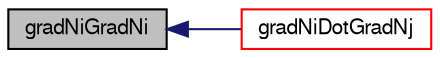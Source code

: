 digraph "gradNiGradNi"
{
  bgcolor="transparent";
  edge [fontname="FreeSans",fontsize="10",labelfontname="FreeSans",labelfontsize="10"];
  node [fontname="FreeSans",fontsize="10",shape=record];
  rankdir="LR";
  Node624 [label="gradNiGradNi",height=0.2,width=0.4,color="black", fillcolor="grey75", style="filled", fontcolor="black"];
  Node624 -> Node625 [dir="back",color="midnightblue",fontsize="10",style="solid",fontname="FreeSans"];
  Node625 [label="gradNiDotGradNj",height=0.2,width=0.4,color="red",URL="$a27586.html#a1c744ccbf9f0a0e88152f060f97dd38f"];
}
